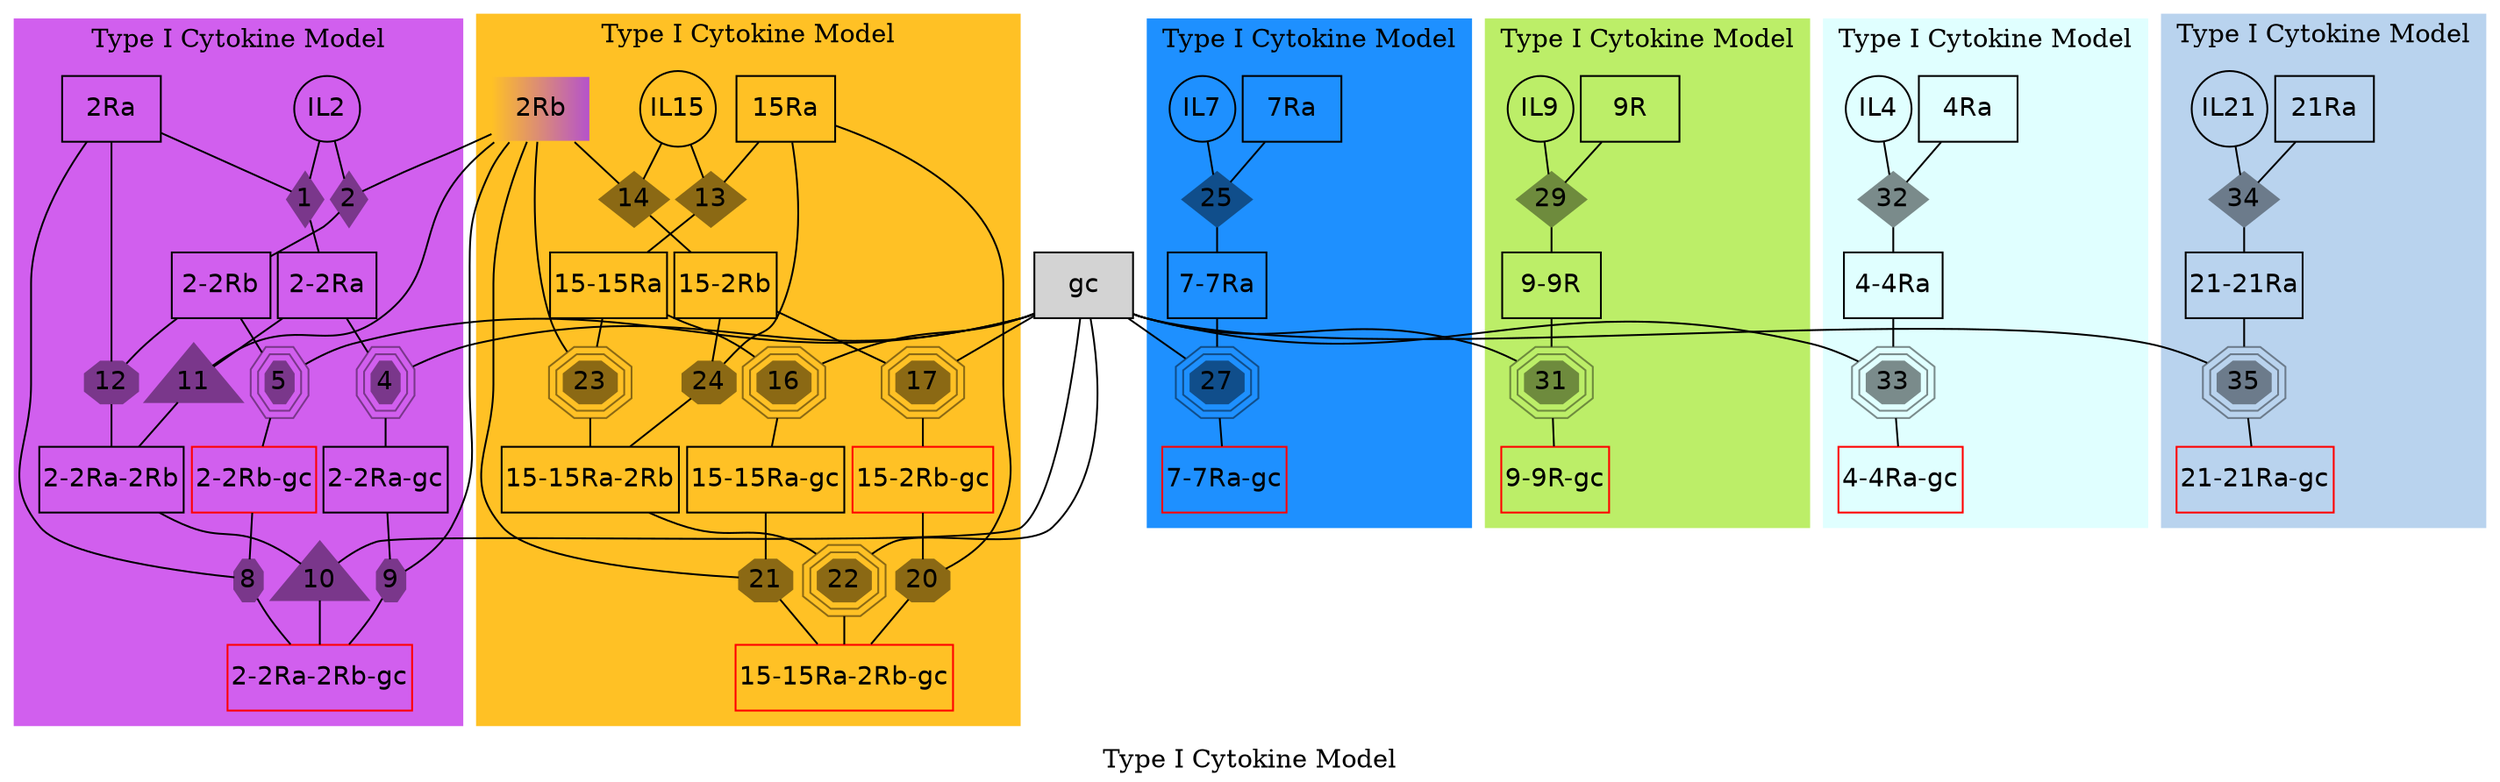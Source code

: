 digraph cgamma_cytok {
    ratio = "compress";
    label = "Type I Cytokine Model";
    graph [pad=0, ranksep=0.2, nodesep=0.05];

    subgraph specises {
        node [margin=0.03];
        rank="max";
        "gc"    [shape=box, style=filled, BGCOLOR="white", fontname = "helvetica"];
    }

    subgraph species {
        node [margin=0.03];

        "IL2"   [shape=circle, fontname = "helvetica" ];
        "2Ra" [shape=box, fontname = "helvetica"   ];
        "2Rb" [shape=box, style=filled, color="goldenrod1:mediumorchid3", fontname = "helvetica"];
        "2-2Ra" [shape=box, fontname = "helvetica"];
        "2-2Rb" [shape=box, fontname = "helvetica"];
        "2-2Ra" [shape=box, fontname = "helvetica"];
        "2-2Ra" [shape=box, fontname = "helvetica"];
        "2-2Ra-2Rb" [shape=box, fontname = "helvetica" ];
        "2-2Ra-gc" [shape=box, fontname = "helvetica" ];
        "2-2Rb-gc" [shape=box, color=red, fontname = "helvetica" ];
        "2-2Ra-2Rb-gc" [shape=box, color=red, fontname = "helvetica" ];

        "IL15"  [shape=circle, fontname = "helvetica"];
        "15Ra"    [shape=box, fontname = "helvetica"];
        "15-15Ra"   [shape=box, fontname = "helvetica"];
        "15-2Rb"    [shape=box, fontname = "helvetica"];
        "15-15Ra-2Rb" [shape=box, fontname = "helvetica"];
        "15-15Ra-gc"    [shape=box, fontname = "helvetica"];
        "15-2Rb-gc" [shape=box, color=red, fontname = "helvetica"];
        "15-15Ra-2Rb-gc"  [shape=box, color=red, fontname = "helvetica"];

        "IL7"   [shape=circle, fontname = "helvetica"];
        "7Ra" [shape=box, fontname = "helvetica"];
        "7-7Ra" [shape=box, fontname = "helvetica"];
        "7-7Ra-gc"  [shape=box, color=red, fontname = "helvetica"];

        "IL9"   [shape=circle, fontname = "helvetica"];
        "9R" [shape=box , fontname = "helvetica"   ];
        "9-9R" [shape=box, fontname = "helvetica"];
        "9-9R-gc" [shape=box, color=red, fontname = "helvetica" ];

        "IL4"   [shape=circle, fontname = "helvetica"];
        "4Ra" [shape=box, fontname = "helvetica"    ];
        "4-4Ra" [shape=box, fontname = "helvetica"];
        "4-4Ra-gc" [shape=box, color=red, fontname = "helvetica" ];

        "IL21"   [shape=circle, fontname = "helvetica"];
        "21Ra" [shape=box , fontname = "helvetica"   ];
        "21-21Ra" [shape=box, fontname = "helvetica"];
        "21-21Ra-gc" [shape=box, color=red, fontname = "helvetica" ];
    }

    subgraph cluster_IL2 {
        style=filled;
    	color=mediumorchid2;
    	node [style=filled,color=mediumorchid4, margin=0];

        "1" [shape=diamond,style=filled,height=.1,width=.1, fontname = "helvetica"];
        "IL2" -> "1" [dir=none,weight=1];
        "2Ra" -> "1" [dir=none,weight=1];
        "1" -> "2-2Ra" [dir=none, weight=2];

        "2" [shape=diamond,style=filled,height=.1,width=.1, fontname = "helvetica"];
        "IL2" -> "2" [dir=none,weight=1];
        "2Rb" -> "2" [dir=none,weight=1];
        "2" -> "2-2Rb" [dir=none, weight=2];

        "4" [shape=tripleoctagon,style=filled,height=.1,width=.1, fontname = "helvetica"];
        "2-2Ra" -> "4" [dir=none,weight=1];
        "gc" -> "4" [dir=none,weight=1];
        "4" -> "2-2Ra-gc" [dir=none, weight=2];

        "5" [shape=tripleoctagon,style=filled,height=.1,width=.1, fontname = "helvetica"];
        "2-2Rb" -> "5" [dir=none,weight=1];
        "gc" -> "5" [dir=none,weight=1];
        "5" -> "2-2Rb-gc" [dir=none, weight=2];

        "8" [shape=octagon,style=filled,height=.1,width=.1, fontname = "helvetica"];
        "2-2Rb-gc" -> "8" [dir=none,weight=1];
        "2Ra" -> "8" [dir=none,weight=1];
        "8" -> "2-2Ra-2Rb-gc" [dir=none, weight=2, fontname = "helvetica"];

        "9" [shape=octagon,style=filled,height=.1,width=.1, fontname = "helvetica"];
        "2-2Ra-gc" -> "9" [dir=none,weight=1];
        "2Rb" -> "9" [dir=none,weight=1];
        "9" -> "2-2Ra-2Rb-gc" [dir=none, weight=2];

        "10" [shape=triangle,style=filled,height=.1,width=.04, fontname = "helvetica"];
        "2-2Ra-2Rb" -> "10" [dir=none,weight=1];
        "gc" -> "10" [dir=none,weight=1];
        "10" -> "2-2Ra-2Rb-gc" [dir=none, weight=2];

        "11" [shape=triangle,style=filled,height=.1,width=.04, fontname = "helvetica"];
        "2-2Ra" -> "11" [dir=none,weight=1];
        "2Rb" -> "11" [dir=none,weight=1];
        "11" -> "2-2Ra-2Rb" [dir=none, weight=2];

        "12" [shape=octagon,style=filled,height=.1,width=.1, fontname = "helvetica"];
        "2-2Rb" -> "12" [dir=none,weight=1];
        "2Ra" -> "12" [dir=none,weight=1];
        "12" -> "2-2Ra-2Rb" [dir=none, weight=2];
    }

    subgraph cluster_IL15 {
        style=filled;
    	color=goldenrod1;
    	node [style=filled,color=goldenrod4, margin=0];
        edge [dir=none, weight=1];

        "13" [shape=diamond,style=filled,height=.1,width=.1, fontname = "helvetica"];
        "IL15" -> "13";
        "15Ra" -> "13";
        "13" -> "15-15Ra";

        "14" [shape=diamond,style=filled,height=.1,width=.1, fontname = "helvetica"];
        "IL15" -> "14";
        "2Rb" -> "14";
        "14" -> "15-2Rb";

        "16" [shape=tripleoctagon,style=filled,height=.1,width=.1, fontname = "helvetica"];
        "15-15Ra" -> "16";
        "gc" -> "16";
        "16" -> "15-15Ra-gc";

        "17" [shape=tripleoctagon,style=filled,height=.1,width=.1, fontname = "helvetica"];
        "15-2Rb" -> "17";
        "gc" -> "17";
        "17" -> "15-2Rb-gc";

        "20" [shape=octagon,style=filled,height=.1,width=.1, fontname = "helvetica"];
        "15-2Rb-gc" -> "20";
        "15Ra" -> "20";
        "20" -> "15-15Ra-2Rb-gc";

        "21" [shape=octagon,style=filled,height=.1,width=.1, fontname = "helvetica"];
        "15-15Ra-gc" -> "21";
        "2Rb" -> "21";
        "21" -> "15-15Ra-2Rb-gc";

        "22" [shape=tripleoctagon,style=filled,height=.1,width=.1, fontname = "helvetica"];
        "15-15Ra-2Rb" -> "22";
        "gc" -> "22";
        "22" -> "15-15Ra-2Rb-gc";

        "23" [shape=tripleoctagon,style=filled,height=.1,width=.1, fontname = "helvetica"];
        "15-15Ra" -> "23";
        "2Rb" -> "23";
        "23" -> "15-15Ra-2Rb";

        "24" [shape=octagon,style=filled,height=.1,width=.1, fontname = "helvetica"];
        "15-2Rb" -> "24";
        "15Ra" -> "24";
        "24" -> "15-15Ra-2Rb";
        }

    subgraph cluster_IL7 {
        style=filled;
    	color=dodgerblue;
    	node [style=filled,color=dodgerblue4, margin=0];
        edge [dir=none, weight=1];
        
        "25" [shape=diamond,style=filled,height=.1,width=.1, fontname = "helvetica"];
        "IL7" -> "25";
        "7Ra" -> "25";
        "25" -> "7-7Ra";

        "27" [shape=tripleoctagon,style=filled,height=.1,width=.1, fontname = "helvetica"];
        "7-7Ra" -> "27";
        "gc" -> "27";
        "27" -> "7-7Ra-gc";
    }

    subgraph cluster_IL9 {
        style=filled;
    	color=darkolivegreen2;
    	node [style=filled,color=darkolivegreen4, margin=0];
        edge [dir=none, weight=1];
        
        "29" [shape=diamond, style=filled, height=.1, width=.1, fontname = "helvetica"];
        "IL9" -> "29";
        "9R" -> "29";
        "29" -> "9-9R";

        "31" [shape=tripleoctagon,style=filled,height=.1,width=.1, fontname = "helvetica"];
        "9-9R" -> "31";
        "gc" -> "31";
        "31" -> "9-9R-gc";
    }

    subgraph cluster_IL4 {
        style=filled;
    	color=lightcyan;
    	node [style=filled, color=lightcyan4, margin=0];
        edge [dir=none, weight=1];
        
        "32" [shape=diamond, style=filled, height=0.1, width=0.1, fontname = "helvetica"];
        "IL4" -> "32";
        "4Ra" -> "32";
        "32" -> "4-4Ra";

        "33" [shape=tripleoctagon,style=filled,height=.1,width=.1, fontname = "helvetica"];
        "4-4Ra" -> "33";
        "gc" -> "33";
        "33" -> "4-4Ra-gc";
    }
    subgraph cluster_IL21 {
        style=filled;
    	color=slategray2;
    	node [style=filled, color=slategray4, margin=0];
        edge [dir=none, weight=1];
        
        "34" [shape=diamond,style=filled,height=.1,width=.1, fontname = "helvetica"];
        "IL21" -> "34";
        "21Ra" -> "34";
        "34" -> "21-21Ra";

        "35" [shape=tripleoctagon,style=filled, height=.1, width=.1, fontname = "helvetica"];
        "21-21Ra" -> "35";
        "gc" -> "35";
        "35" -> "21-21Ra-gc";
    }
}
